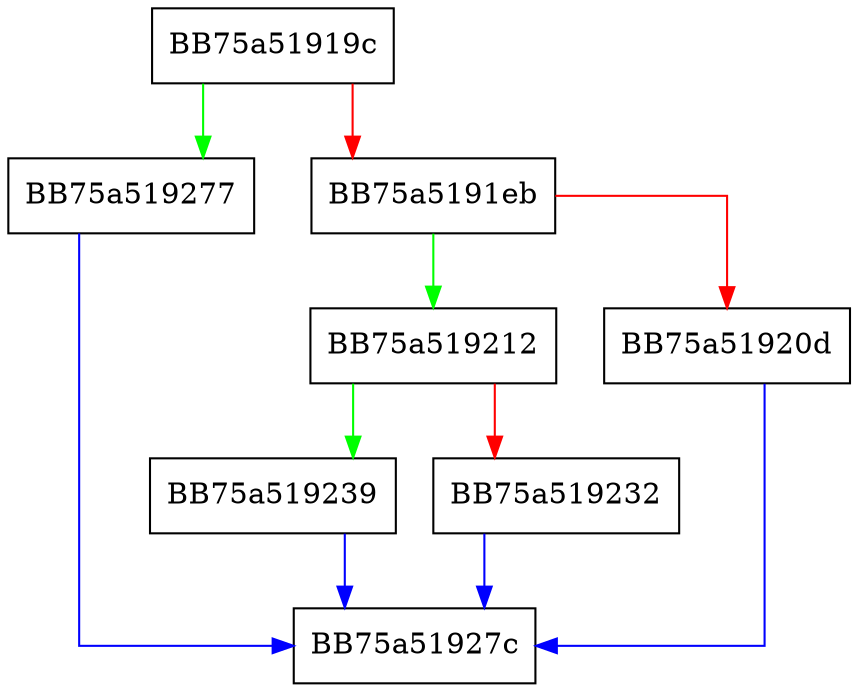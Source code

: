 digraph UnicodeConvert {
  node [shape="box"];
  graph [splines=ortho];
  BB75a51919c -> BB75a519277 [color="green"];
  BB75a51919c -> BB75a5191eb [color="red"];
  BB75a5191eb -> BB75a519212 [color="green"];
  BB75a5191eb -> BB75a51920d [color="red"];
  BB75a51920d -> BB75a51927c [color="blue"];
  BB75a519212 -> BB75a519239 [color="green"];
  BB75a519212 -> BB75a519232 [color="red"];
  BB75a519232 -> BB75a51927c [color="blue"];
  BB75a519239 -> BB75a51927c [color="blue"];
  BB75a519277 -> BB75a51927c [color="blue"];
}